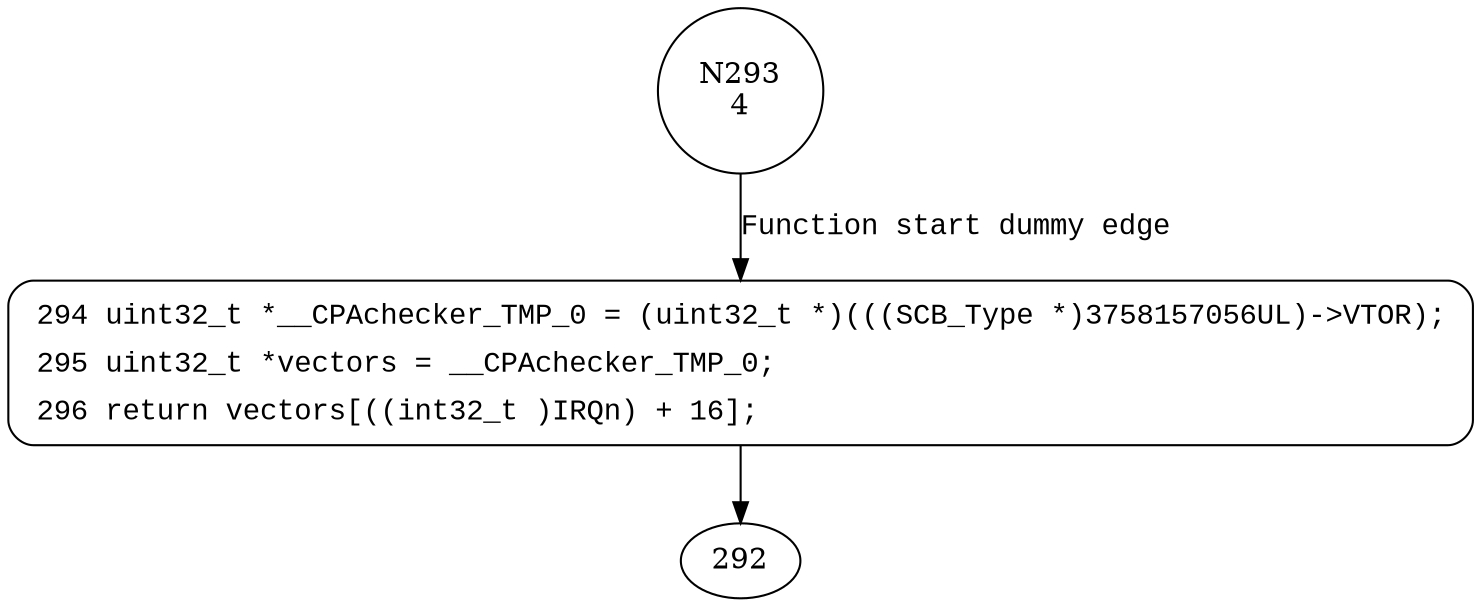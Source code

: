 digraph __NVIC_GetVector {
293 [shape="circle" label="N293\n4"]
294 [shape="circle" label="N294\n3"]
294 [style="filled,bold" penwidth="1" fillcolor="white" fontname="Courier New" shape="Mrecord" label=<<table border="0" cellborder="0" cellpadding="3" bgcolor="white"><tr><td align="right">294</td><td align="left">uint32_t *__CPAchecker_TMP_0 = (uint32_t *)(((SCB_Type *)3758157056UL)-&gt;VTOR);</td></tr><tr><td align="right">295</td><td align="left">uint32_t *vectors = __CPAchecker_TMP_0;</td></tr><tr><td align="right">296</td><td align="left">return vectors[((int32_t )IRQn) + 16];</td></tr></table>>]
294 -> 292[label=""]
293 -> 294 [label="Function start dummy edge" fontname="Courier New"]
}